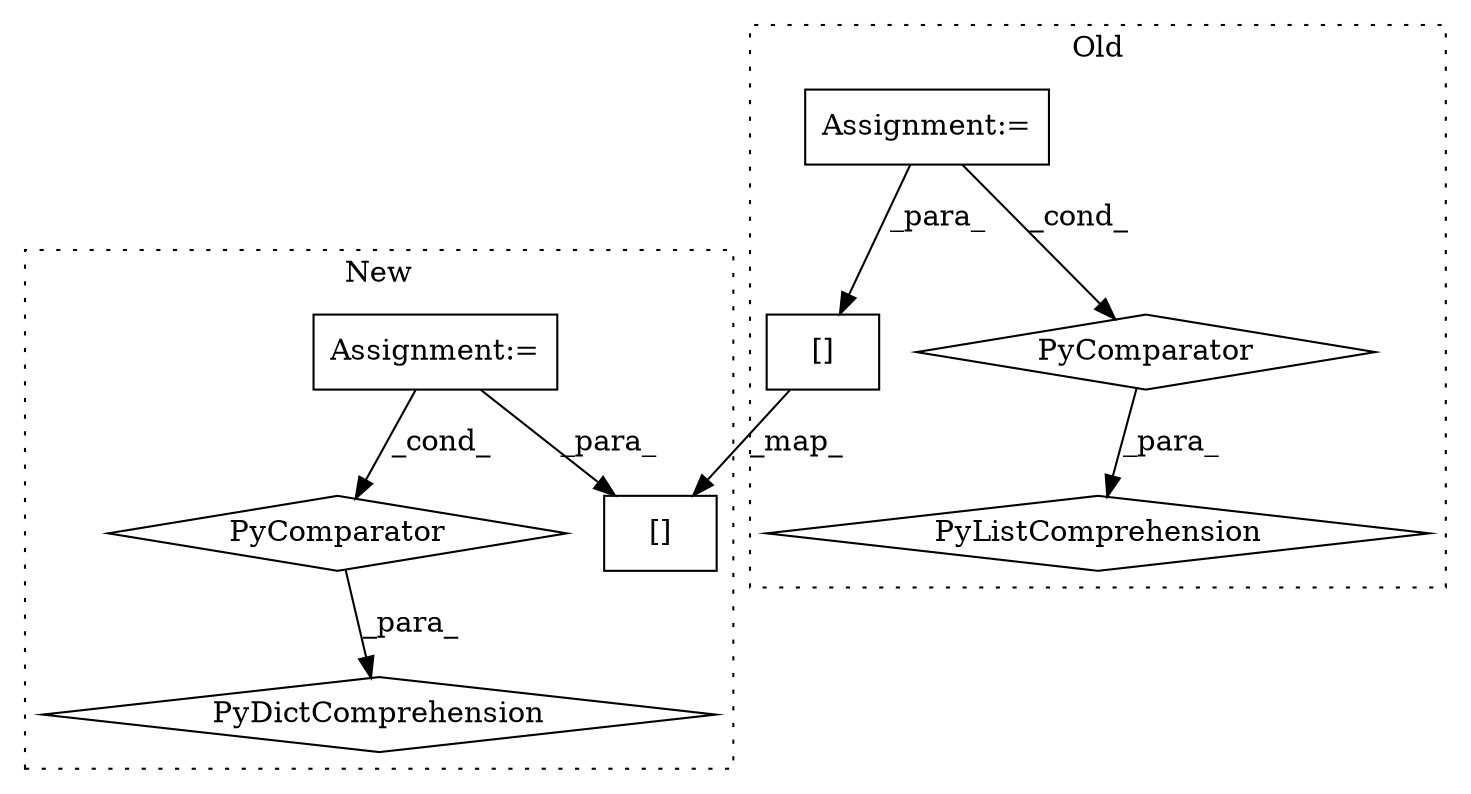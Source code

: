 digraph G {
subgraph cluster0 {
1 [label="PyListComprehension" a="109" s="2349" l="121" shape="diamond"];
3 [label="PyComparator" a="113" s="2423" l="39" shape="diamond"];
5 [label="Assignment:=" a="7" s="2423" l="39" shape="box"];
8 [label="[]" a="2" s="2349,2358" l="5,1" shape="box"];
label = "Old";
style="dotted";
}
subgraph cluster1 {
2 [label="PyDictComprehension" a="110" s="2337" l="123" shape="diamond"];
4 [label="PyComparator" a="113" s="2420" l="32" shape="diamond"];
6 [label="Assignment:=" a="7" s="2420" l="32" shape="box"];
7 [label="[]" a="2" s="2346,2355" l="5,1" shape="box"];
label = "New";
style="dotted";
}
3 -> 1 [label="_para_"];
4 -> 2 [label="_para_"];
5 -> 8 [label="_para_"];
5 -> 3 [label="_cond_"];
6 -> 4 [label="_cond_"];
6 -> 7 [label="_para_"];
8 -> 7 [label="_map_"];
}